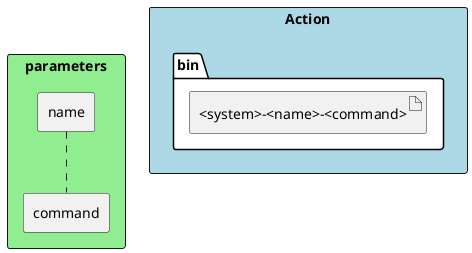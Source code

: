 @startuml
rectangle parameters #lightgreen {
    rectangle name
    rectangle command
    name .. command
}

rectangle Action #lightblue {
  folder bin #white {
    artifact "<system>-<name>-<command>"
  }
}

@enduml
